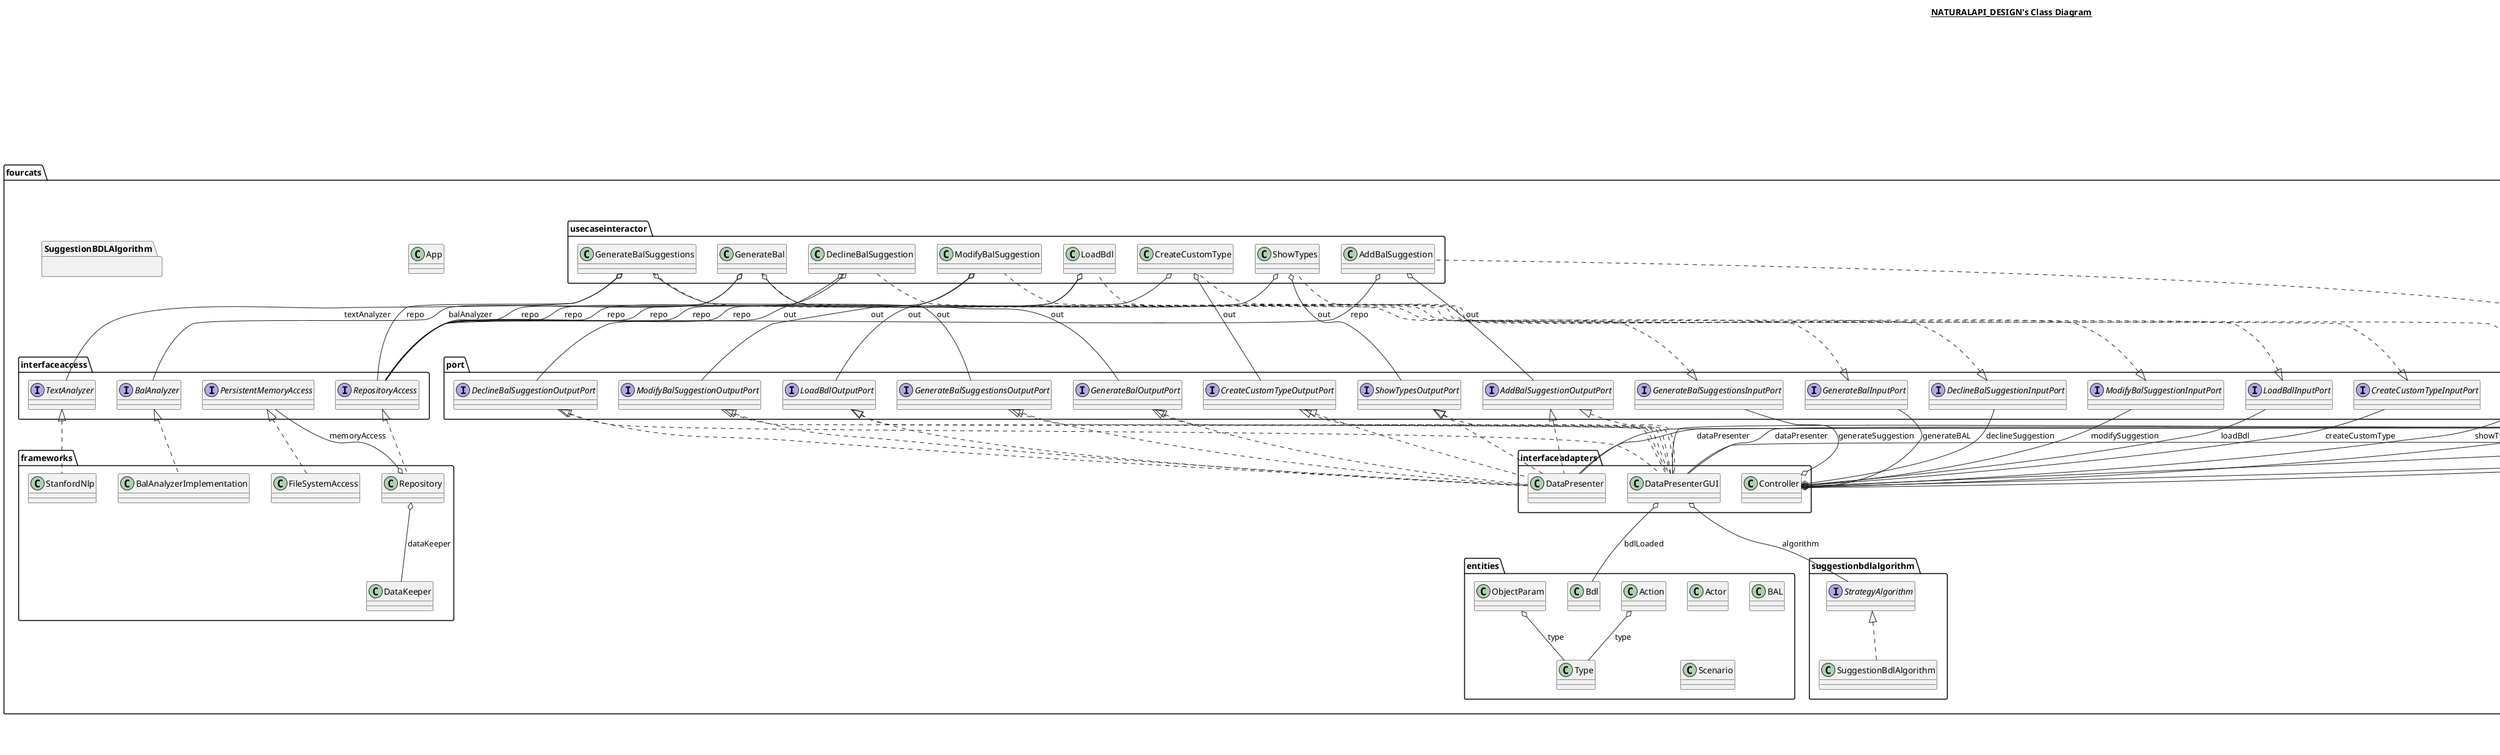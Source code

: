 @startuml

title __NATURALAPI_DESIGN's Class Diagram__\n

  namespace fourcats {
    class fourcats.App {
    }
  }
  

  namespace fourcats {
    namespace SuggestionBDLAlgorithm {
      interface fourcats.suggestionbdlalgorithm.StrategyAlgorithm {
      }
    }
  }
  

  namespace fourcats {
    namespace SuggestionBDLAlgorithm {
      class fourcats.suggestionbdlalgorithm.SuggestionBdlAlgorithm {
      }
    }
  }
  

  namespace fourcats {
    namespace datastructure {
      class fourcats.datastructure.AnalyzedData {
      }
    }
  }
  

  namespace fourcats {
    namespace datastructure {
      class fourcats.datastructure.BlackList {
      }
    }
  }
  

  namespace fourcats {
    namespace datastructure {
      class fourcats.datastructure.Dependency {
      }
    }
  }
  

  namespace fourcats {
    namespace datastructure {
      class fourcats.datastructure.WordCounter {
      }
    }
  }
  

  namespace fourcats {
    namespace datastructure {
      class fourcats.datastructure.WordTag {
      }
    }
  }
  

  namespace fourcats {
    namespace datastructure {
      namespace observer {
        interface fourcats.datastructure.observer.Observer {
        }
      }
    }
  }
  

  namespace fourcats {
    namespace datastructure {
      namespace observer {
        abstract class fourcats.datastructure.observer.Subject {
        }
      }
    }
  }
  

  namespace fourcats {
    namespace entities {
      class fourcats.entities.Action {
      }
    }
  }
  

  namespace fourcats {
    namespace entities {
      class fourcats.entities.Actor {
      }
    }
  }
  

  namespace fourcats {
    namespace entities {
      class fourcats.entities.BAL {
      }
    }
  }
  

  namespace fourcats {
    namespace entities {
      class fourcats.entities.Bdl {
      }
    }
  }
  

  namespace fourcats {
    namespace entities {
      class fourcats.entities.ObjectParam {
      }
    }
  }
  

  namespace fourcats {
    namespace entities {
      class fourcats.entities.Scenario {
      }
    }
  }
  

  namespace fourcats {
    namespace entities {
      class fourcats.entities.Type {
      }
    }
  }
  

  namespace fourcats {
    namespace frameworks {
      class fourcats.frameworks.BalAnalyzerImplementation {
      }
    }
  }
  

  namespace fourcats {
    namespace frameworks {
      class fourcats.frameworks.DataKeeper {
      }
    }
  }
  

  namespace fourcats {
    namespace frameworks {
      class fourcats.frameworks.FileSystemAccess {
      }
    }
  }
  

  namespace fourcats {
    namespace frameworks {
      class fourcats.frameworks.Repository {
      }
    }
  }
  

  namespace fourcats {
    namespace frameworks {
      class fourcats.frameworks.StanfordNlp {
      }
    }
  }
  

  namespace fourcats {
    namespace interfaceaccess {
      interface fourcats.interfaceaccess.BalAnalyzer {
      }
    }
  }
  

  namespace fourcats {
    namespace interfaceaccess {
      interface fourcats.interfaceaccess.PersistentMemoryAccess {
      }
    }
  }
  

  namespace fourcats {
    namespace interfaceaccess {
      interface fourcats.interfaceaccess.RepositoryAccess {
      }
    }
  }
  

  namespace fourcats {
    namespace interfaceaccess {
      interface fourcats.interfaceaccess.TextAnalyzer {
      }
    }
  }
  

  namespace fourcats {
    namespace interfaceadapters {
      class fourcats.interfaceadapters.Controller {
      }
    }
  }
  

  namespace fourcats {
    namespace interfaceadapters {
      class fourcats.interfaceadapters.DataPresenter {
      }
    }
  }
  

  namespace fourcats {
    namespace interfaceadapters {
      class fourcats.interfaceadapters.DataPresenterGUI {
      }
    }
  }
  

  namespace fourcats {
    namespace port {
      interface fourcats.port.AddBalSuggestionInputPort {
      }
    }
  }
  

  namespace fourcats {
    namespace port {
      interface fourcats.port.AddBalSuggestionOutputPort {
      }
    }
  }
  

  namespace fourcats {
    namespace port {
      interface fourcats.port.CreateCustomTypeInputPort {
      }
    }
  }
  

  namespace fourcats {
    namespace port {
      interface fourcats.port.CreateCustomTypeOutputPort {
      }
    }
  }
  

  namespace fourcats {
    namespace port {
      interface fourcats.port.DeclineBalSuggestionInputPort {
      }
    }
  }
  

  namespace fourcats {
    namespace port {
      interface fourcats.port.DeclineBalSuggestionOutputPort {
      }
    }
  }
  

  namespace fourcats {
    namespace port {
      interface fourcats.port.GenerateBalInputPort {
      }
    }
  }
  

  namespace fourcats {
    namespace port {
      interface fourcats.port.GenerateBalOutputPort {
      }
    }
  }
  

  namespace fourcats {
    namespace port {
      interface fourcats.port.GenerateBalSuggestionsInputPort {
      }
    }
  }
  

  namespace fourcats {
    namespace port {
      interface fourcats.port.GenerateBalSuggestionsOutputPort {
      }
    }
  }
  

  namespace fourcats {
    namespace port {
      interface fourcats.port.LoadBdlInputPort {
      }
    }
  }
  

  namespace fourcats {
    namespace port {
      interface fourcats.port.LoadBdlOutputPort {
      }
    }
  }
  

  namespace fourcats {
    namespace port {
      interface fourcats.port.ModifyBalSuggestionInputPort {
      }
    }
  }
  

  namespace fourcats {
    namespace port {
      interface fourcats.port.ModifyBalSuggestionOutputPort {
      }
    }
  }
  

  namespace fourcats {
    namespace port {
      interface fourcats.port.ShowTypesInputPort {
      }
    }
  }
  

  namespace fourcats {
    namespace port {
      interface fourcats.port.ShowTypesOutputPort {
      }
    }
  }
  

  namespace fourcats {
    namespace usecaseinteractor {
      class fourcats.usecaseinteractor.AddBalSuggestion {
      }
    }
  }
  

  namespace fourcats {
    namespace usecaseinteractor {
      class fourcats.usecaseinteractor.CreateCustomType {
      }
    }
  }
  

  namespace fourcats {
    namespace usecaseinteractor {
      class fourcats.usecaseinteractor.DeclineBalSuggestion {
      }
    }
  }
  

  namespace fourcats {
    namespace usecaseinteractor {
      class fourcats.usecaseinteractor.GenerateBal {
      }
    }
  }
  

  namespace fourcats {
    namespace usecaseinteractor {
      class fourcats.usecaseinteractor.GenerateBalSuggestions {
      }
    }
  }
  

  namespace fourcats {
    namespace usecaseinteractor {
      class fourcats.usecaseinteractor.LoadBdl {
      }
    }
  }
  

  namespace fourcats {
    namespace usecaseinteractor {
      class fourcats.usecaseinteractor.ModifyBalSuggestion {
      }
    }
  }
  

  namespace fourcats {
    namespace usecaseinteractor {
      class fourcats.usecaseinteractor.ShowTypes {
      }
    }
  }
  

  namespace fourcats {
    namespace view {
      class fourcats.view.CLI {
      }
    }
  }
  

  namespace fourcats {
    namespace view {
      namespace gui {
        class fourcats.view.gui.AddSuggestionButtonWidget {
        }
      }
    }
  }
  

  namespace fourcats {
    namespace view {
      namespace gui {
        class fourcats.view.gui.CustomTypeCreation {
        }
      }
    }
  }
  

  namespace fourcats {
    namespace view {
      namespace gui {
        class fourcats.view.gui.GUI_Design {
        }
      }
    }
  }
  

  namespace fourcats {
    namespace view {
      namespace gui {
        class fourcats.view.gui.ObjectParamWidget {
        }
      }
    }
  }
  

  namespace fourcats {
    namespace view {
      namespace gui {
        class fourcats.view.gui.ScenarioWidget {
        }
      }
    }
  }
  

  namespace fourcats {
    namespace view {
      namespace gui {
        class fourcats.view.gui.SuggestionGenerated {
        }
      }
    }
  }
  

  namespace fourcats {
    namespace view {
      namespace gui {
        class fourcats.view.gui.SuggestionWidget {
        }
      }
    }
  }
  

  fourcats.suggestionbdlalgorithm.SuggestionBdlAlgorithm .up.|> fourcats.suggestionbdlalgorithm.StrategyAlgorithm
  fourcats.datastructure.WordCounter .up.|> java.lang.Comparable
  fourcats.entities.Action o-- fourcats.entities.Type : type
  fourcats.entities.ObjectParam o-- fourcats.entities.Type : type
  fourcats.frameworks.BalAnalyzerImplementation .up.|> fourcats.interfaceaccess.BalAnalyzer
  fourcats.frameworks.FileSystemAccess .up.|> fourcats.interfaceaccess.PersistentMemoryAccess
  fourcats.frameworks.Repository .up.|> fourcats.interfaceaccess.RepositoryAccess
  fourcats.frameworks.Repository o-- fourcats.frameworks.DataKeeper : dataKeeper
  fourcats.frameworks.Repository o-- fourcats.interfaceaccess.PersistentMemoryAccess : memoryAccess
  fourcats.frameworks.StanfordNlp .up.|> fourcats.interfaceaccess.TextAnalyzer
  fourcats.interfaceadapters.Controller o-- fourcats.port.AddBalSuggestionInputPort : addSuggestion
  fourcats.interfaceadapters.Controller o-- fourcats.port.CreateCustomTypeInputPort : createCustomType
  fourcats.interfaceadapters.Controller o-- fourcats.port.DeclineBalSuggestionInputPort : declineSuggestion
  fourcats.interfaceadapters.Controller o-- fourcats.port.GenerateBalInputPort : generateBAL
  fourcats.interfaceadapters.Controller o-- fourcats.port.GenerateBalSuggestionsInputPort : generateSuggestion
  fourcats.interfaceadapters.Controller o-- fourcats.port.LoadBdlInputPort : loadBdl
  fourcats.interfaceadapters.Controller o-- fourcats.port.ModifyBalSuggestionInputPort : modifySuggestion
  fourcats.interfaceadapters.Controller o-- fourcats.port.ShowTypesInputPort : showTypes
  fourcats.interfaceadapters.DataPresenter .up.|> fourcats.port.AddBalSuggestionOutputPort
  fourcats.interfaceadapters.DataPresenter .up.|> fourcats.port.CreateCustomTypeOutputPort
  fourcats.interfaceadapters.DataPresenter .up.|> fourcats.port.DeclineBalSuggestionOutputPort
  fourcats.interfaceadapters.DataPresenter .up.|> fourcats.port.GenerateBalOutputPort
  fourcats.interfaceadapters.DataPresenter .up.|> fourcats.port.GenerateBalSuggestionsOutputPort
  fourcats.interfaceadapters.DataPresenter .up.|> fourcats.port.LoadBdlOutputPort
  fourcats.interfaceadapters.DataPresenter .up.|> fourcats.port.ModifyBalSuggestionOutputPort
  fourcats.interfaceadapters.DataPresenter .up.|> fourcats.port.ShowTypesOutputPort
  fourcats.interfaceadapters.DataPresenter -up-|> fourcats.datastructure.observer.Subject
  fourcats.interfaceadapters.DataPresenterGUI .up.|> fourcats.port.AddBalSuggestionOutputPort
  fourcats.interfaceadapters.DataPresenterGUI .up.|> fourcats.port.CreateCustomTypeOutputPort
  fourcats.interfaceadapters.DataPresenterGUI .up.|> fourcats.port.DeclineBalSuggestionOutputPort
  fourcats.interfaceadapters.DataPresenterGUI .up.|> fourcats.port.GenerateBalOutputPort
  fourcats.interfaceadapters.DataPresenterGUI .up.|> fourcats.port.GenerateBalSuggestionsOutputPort
  fourcats.interfaceadapters.DataPresenterGUI .up.|> fourcats.port.LoadBdlOutputPort
  fourcats.interfaceadapters.DataPresenterGUI .up.|> fourcats.port.ModifyBalSuggestionOutputPort
  fourcats.interfaceadapters.DataPresenterGUI .up.|> fourcats.port.ShowTypesOutputPort
  fourcats.interfaceadapters.DataPresenterGUI -up-|> fourcats.datastructure.observer.Subject
  fourcats.interfaceadapters.DataPresenterGUI o-- fourcats.suggestionbdlalgorithm.StrategyAlgorithm : algorithm
  fourcats.interfaceadapters.DataPresenterGUI o-- fourcats.entities.Bdl : bdlLoaded
  fourcats.usecaseinteractor.AddBalSuggestion .up.|> fourcats.port.AddBalSuggestionInputPort
  fourcats.usecaseinteractor.AddBalSuggestion o-- fourcats.port.AddBalSuggestionOutputPort : out
  fourcats.usecaseinteractor.AddBalSuggestion o-- fourcats.interfaceaccess.RepositoryAccess : repo
  fourcats.usecaseinteractor.CreateCustomType .up.|> fourcats.port.CreateCustomTypeInputPort
  fourcats.usecaseinteractor.CreateCustomType o-- fourcats.port.CreateCustomTypeOutputPort : out
  fourcats.usecaseinteractor.CreateCustomType o-- fourcats.interfaceaccess.RepositoryAccess : repo
  fourcats.usecaseinteractor.DeclineBalSuggestion .up.|> fourcats.port.DeclineBalSuggestionInputPort
  fourcats.usecaseinteractor.DeclineBalSuggestion o-- fourcats.port.DeclineBalSuggestionOutputPort : out
  fourcats.usecaseinteractor.DeclineBalSuggestion o-- fourcats.interfaceaccess.RepositoryAccess : repo
  fourcats.usecaseinteractor.GenerateBal .up.|> fourcats.port.GenerateBalInputPort
  fourcats.usecaseinteractor.GenerateBal o-- fourcats.interfaceaccess.BalAnalyzer : balAnalyzer
  fourcats.usecaseinteractor.GenerateBal o-- fourcats.port.GenerateBalOutputPort : out
  fourcats.usecaseinteractor.GenerateBal o-- fourcats.interfaceaccess.RepositoryAccess : repo
  fourcats.usecaseinteractor.GenerateBalSuggestions .up.|> fourcats.port.GenerateBalSuggestionsInputPort
  fourcats.usecaseinteractor.GenerateBalSuggestions o-- fourcats.port.GenerateBalSuggestionsOutputPort : out
  fourcats.usecaseinteractor.GenerateBalSuggestions o-- fourcats.interfaceaccess.RepositoryAccess : repo
  fourcats.usecaseinteractor.GenerateBalSuggestions o-- fourcats.interfaceaccess.TextAnalyzer : textAnalyzer
  fourcats.usecaseinteractor.LoadBdl .up.|> fourcats.port.LoadBdlInputPort
  fourcats.usecaseinteractor.LoadBdl o-- fourcats.port.LoadBdlOutputPort : out
  fourcats.usecaseinteractor.LoadBdl o-- fourcats.interfaceaccess.RepositoryAccess : repo
  fourcats.usecaseinteractor.ModifyBalSuggestion .up.|> fourcats.port.ModifyBalSuggestionInputPort
  fourcats.usecaseinteractor.ModifyBalSuggestion o-- fourcats.port.ModifyBalSuggestionOutputPort : out
  fourcats.usecaseinteractor.ModifyBalSuggestion o-- fourcats.interfaceaccess.RepositoryAccess : repo
  fourcats.usecaseinteractor.ShowTypes .up.|> fourcats.port.ShowTypesInputPort
  fourcats.usecaseinteractor.ShowTypes o-- fourcats.port.ShowTypesOutputPort : out
  fourcats.usecaseinteractor.ShowTypes o-- fourcats.interfaceaccess.RepositoryAccess : repo
  fourcats.view.CLI .up.|> fourcats.datastructure.observer.Observer
  fourcats.view.CLI o-- fourcats.interfaceadapters.Controller : contr
  fourcats.view.CLI o-- fourcats.interfaceadapters.DataPresenter : dataPresenter
  fourcats.view.gui.GUI_Design .up.|> fourcats.datastructure.observer.Observer
  fourcats.view.gui.GUI_Design -up-|> java.awt.Component
  fourcats.view.gui.GUI_Design o-- fourcats.interfaceadapters.Controller : controller
  fourcats.view.gui.GUI_Design o-- fourcats.interfaceadapters.DataPresenterGUI : dataPresenter
  fourcats.view.gui.ScenarioWidget -up-|> javax.swing.JComponent
  fourcats.view.gui.SuggestionGenerated .up.|> fourcats.datastructure.observer.Observer
  fourcats.view.gui.SuggestionGenerated -up-|> java.awt.Component
  fourcats.view.gui.SuggestionGenerated o-- fourcats.interfaceadapters.Controller : contr
  fourcats.view.gui.SuggestionGenerated o-- fourcats.interfaceadapters.DataPresenterGUI : dataPresenter


right footer


PlantUML diagram generated by SketchIt! (https://bitbucket.org/pmesmeur/sketch.it)
For more information about this tool, please contact philippe.mesmeur@gmail.com
endfooter

@enduml
